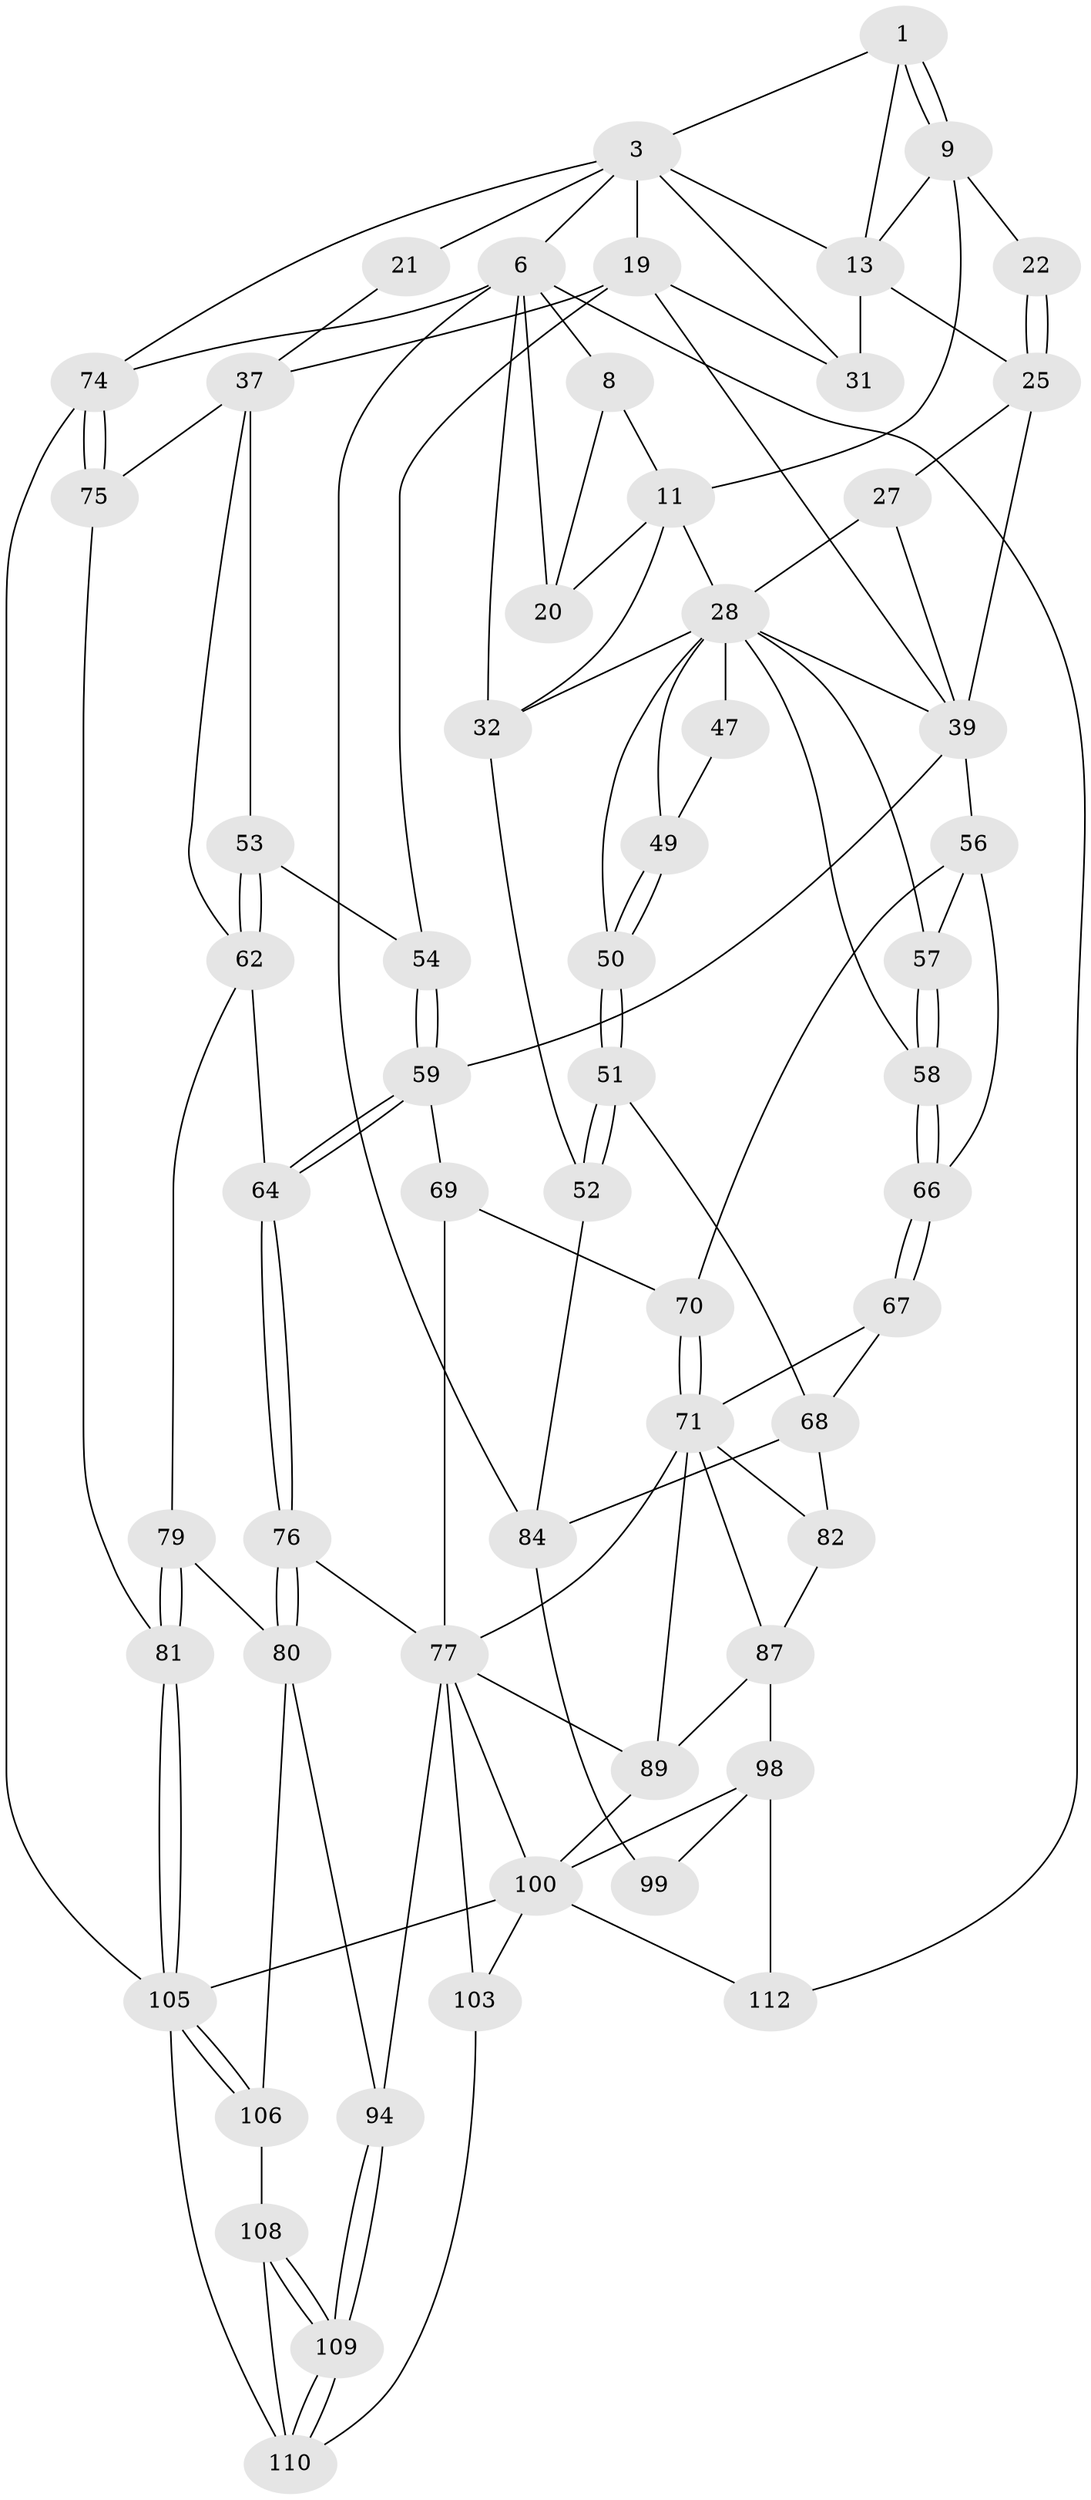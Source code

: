 // original degree distribution, {3: 0.01694915254237288, 4: 0.22033898305084745, 6: 0.2033898305084746, 5: 0.559322033898305}
// Generated by graph-tools (version 1.1) at 2025/17/03/09/25 04:17:15]
// undirected, 59 vertices, 133 edges
graph export_dot {
graph [start="1"]
  node [color=gray90,style=filled];
  1 [pos="+0.39930762695997907+0",super="+2"];
  3 [pos="+0.6308257568389787+0",super="+15+4"];
  6 [pos="+0+0",super="+7+97"];
  8 [pos="+0.23035206066571481+0",super="+12"];
  9 [pos="+0.3914693852932645+0",super="+14+10"];
  11 [pos="+0.27443928874764906+0.07030295747200721",super="+23"];
  13 [pos="+0.5512106892485847+0.08134650731265981",super="+17"];
  19 [pos="+0.7865951286822573+0.12872763709831983",super="+34"];
  20 [pos="+0.11908216940089417+0.061897680430444635"];
  21 [pos="+1+0.2040861281613558"];
  22 [pos="+0.4134052341673198+0.15610875744377645"];
  25 [pos="+0.41287654725769524+0.15758848409442536",super="+26"];
  27 [pos="+0.3563379797523756+0.20855795949173464"];
  28 [pos="+0.2756467372443082+0.20418960010178022",super="+29+44"];
  31 [pos="+0.5978550276117812+0.26061718173879933"];
  32 [pos="+0+0.24982693718351487",super="+33"];
  37 [pos="+1+0.22702760850203468",super="+61+38"];
  39 [pos="+0.5912790571028631+0.302512174281872",super="+55+40"];
  47 [pos="+0.198136069206329+0.3580846149606542"];
  49 [pos="+0.055125359439966236+0.31041469205920275"];
  50 [pos="+0.08972921200168023+0.4803619517118386"];
  51 [pos="+0.03594365417783368+0.5458890427401261"];
  52 [pos="+0+0.643177179429825"];
  53 [pos="+0.8603697076464394+0.3226206141865326"];
  54 [pos="+0.7767957467859615+0.3962013876829353"];
  56 [pos="+0.4530619908767548+0.43877501865459745",super="+65"];
  57 [pos="+0.4256947357161179+0.41395408402055217"];
  58 [pos="+0.24832700969351287+0.45162273314879264"];
  59 [pos="+0.7583138713518146+0.44651326910675604",super="+60"];
  62 [pos="+0.8808167822349524+0.5153979073691332",super="+63"];
  64 [pos="+0.8122413933801023+0.5323628041876154"];
  66 [pos="+0.28704741891075675+0.5317501269128859"];
  67 [pos="+0.2859090864242404+0.57611548835"];
  68 [pos="+0.16080172769750162+0.6012659833002214",super="+83"];
  69 [pos="+0.6025746737196863+0.584588414238786"];
  70 [pos="+0.43377670087929376+0.5292935983128566"];
  71 [pos="+0.4217475941122407+0.6334487755217639",super="+86+72"];
  74 [pos="+1+1"];
  75 [pos="+1+0.7057627295254042"];
  76 [pos="+0.6913697204668933+0.6203781208493913"];
  77 [pos="+0.6289629586476064+0.6148787263806221",super="+78+91"];
  79 [pos="+0.8874808114179165+0.7448713265965593"];
  80 [pos="+0.8420281861136929+0.7652621683165277",super="+93"];
  81 [pos="+0.9939327589616718+0.7413720530703001"];
  82 [pos="+0.24451110695239892+0.7127119944100916"];
  84 [pos="+0.07932468148678225+0.7390489131886397",super="+85"];
  87 [pos="+0.3645017815738677+0.7087498091420195",super="+88"];
  89 [pos="+0.4844125635965492+0.7462414378826477",super="+90"];
  94 [pos="+0.6729719421918764+0.8274260530903617"];
  98 [pos="+0.24169565390100076+0.834839192027159",super="+101"];
  99 [pos="+0.21542194064146528+0.8333594069456031"];
  100 [pos="+0.39627348945803975+0.8673262573932404",super="+102"];
  103 [pos="+0.5221103030008047+0.9233205683847404"];
  105 [pos="+0.9100329272301061+0.9756727973380769",super="+116"];
  106 [pos="+0.8795925837218139+0.9409794473627553",super="+107"];
  108 [pos="+0.7828535803846349+0.9316515079217531",super="+113"];
  109 [pos="+0.6841896015084251+0.9229889394642116"];
  110 [pos="+0.6715974862536118+0.9693008105391082",super="+115+111"];
  112 [pos="+0.23565409266825418+1"];
  1 -- 9;
  1 -- 9;
  1 -- 3;
  1 -- 13;
  3 -- 19 [weight=2];
  3 -- 31;
  3 -- 21 [weight=2];
  3 -- 6;
  3 -- 74;
  3 -- 13;
  6 -- 8;
  6 -- 20;
  6 -- 74;
  6 -- 112;
  6 -- 32;
  6 -- 84;
  8 -- 11;
  8 -- 20;
  9 -- 13;
  9 -- 22 [weight=2];
  9 -- 11;
  11 -- 32;
  11 -- 20;
  11 -- 28;
  13 -- 25;
  13 -- 31;
  19 -- 37;
  19 -- 54;
  19 -- 39;
  19 -- 31;
  21 -- 37;
  22 -- 25;
  22 -- 25;
  25 -- 27;
  25 -- 39;
  27 -- 28;
  27 -- 39;
  28 -- 32;
  28 -- 49;
  28 -- 47 [weight=2];
  28 -- 50;
  28 -- 39;
  28 -- 57;
  28 -- 58;
  32 -- 52;
  37 -- 75;
  37 -- 62;
  37 -- 53;
  39 -- 56;
  39 -- 59;
  47 -- 49;
  49 -- 50;
  49 -- 50;
  50 -- 51;
  50 -- 51;
  51 -- 52;
  51 -- 52;
  51 -- 68;
  52 -- 84;
  53 -- 54;
  53 -- 62;
  53 -- 62;
  54 -- 59;
  54 -- 59;
  56 -- 57;
  56 -- 66;
  56 -- 70;
  57 -- 58;
  57 -- 58;
  58 -- 66;
  58 -- 66;
  59 -- 64;
  59 -- 64;
  59 -- 69;
  62 -- 64;
  62 -- 79;
  64 -- 76;
  64 -- 76;
  66 -- 67;
  66 -- 67;
  67 -- 68;
  67 -- 71;
  68 -- 82;
  68 -- 84;
  69 -- 70;
  69 -- 77;
  70 -- 71;
  70 -- 71;
  71 -- 89;
  71 -- 77;
  71 -- 82;
  71 -- 87;
  74 -- 75;
  74 -- 75;
  74 -- 105;
  75 -- 81;
  76 -- 77;
  76 -- 80;
  76 -- 80;
  77 -- 100;
  77 -- 103;
  77 -- 89;
  77 -- 94;
  79 -- 80;
  79 -- 81;
  79 -- 81;
  80 -- 106;
  80 -- 94;
  81 -- 105;
  81 -- 105;
  82 -- 87;
  84 -- 99 [weight=2];
  87 -- 98;
  87 -- 89;
  89 -- 100;
  94 -- 109;
  94 -- 109;
  98 -- 99;
  98 -- 112;
  98 -- 100;
  100 -- 112;
  100 -- 103;
  100 -- 105;
  103 -- 110;
  105 -- 106;
  105 -- 106;
  105 -- 110 [weight=2];
  106 -- 108 [weight=2];
  108 -- 109;
  108 -- 109;
  108 -- 110;
  109 -- 110;
  109 -- 110;
}
